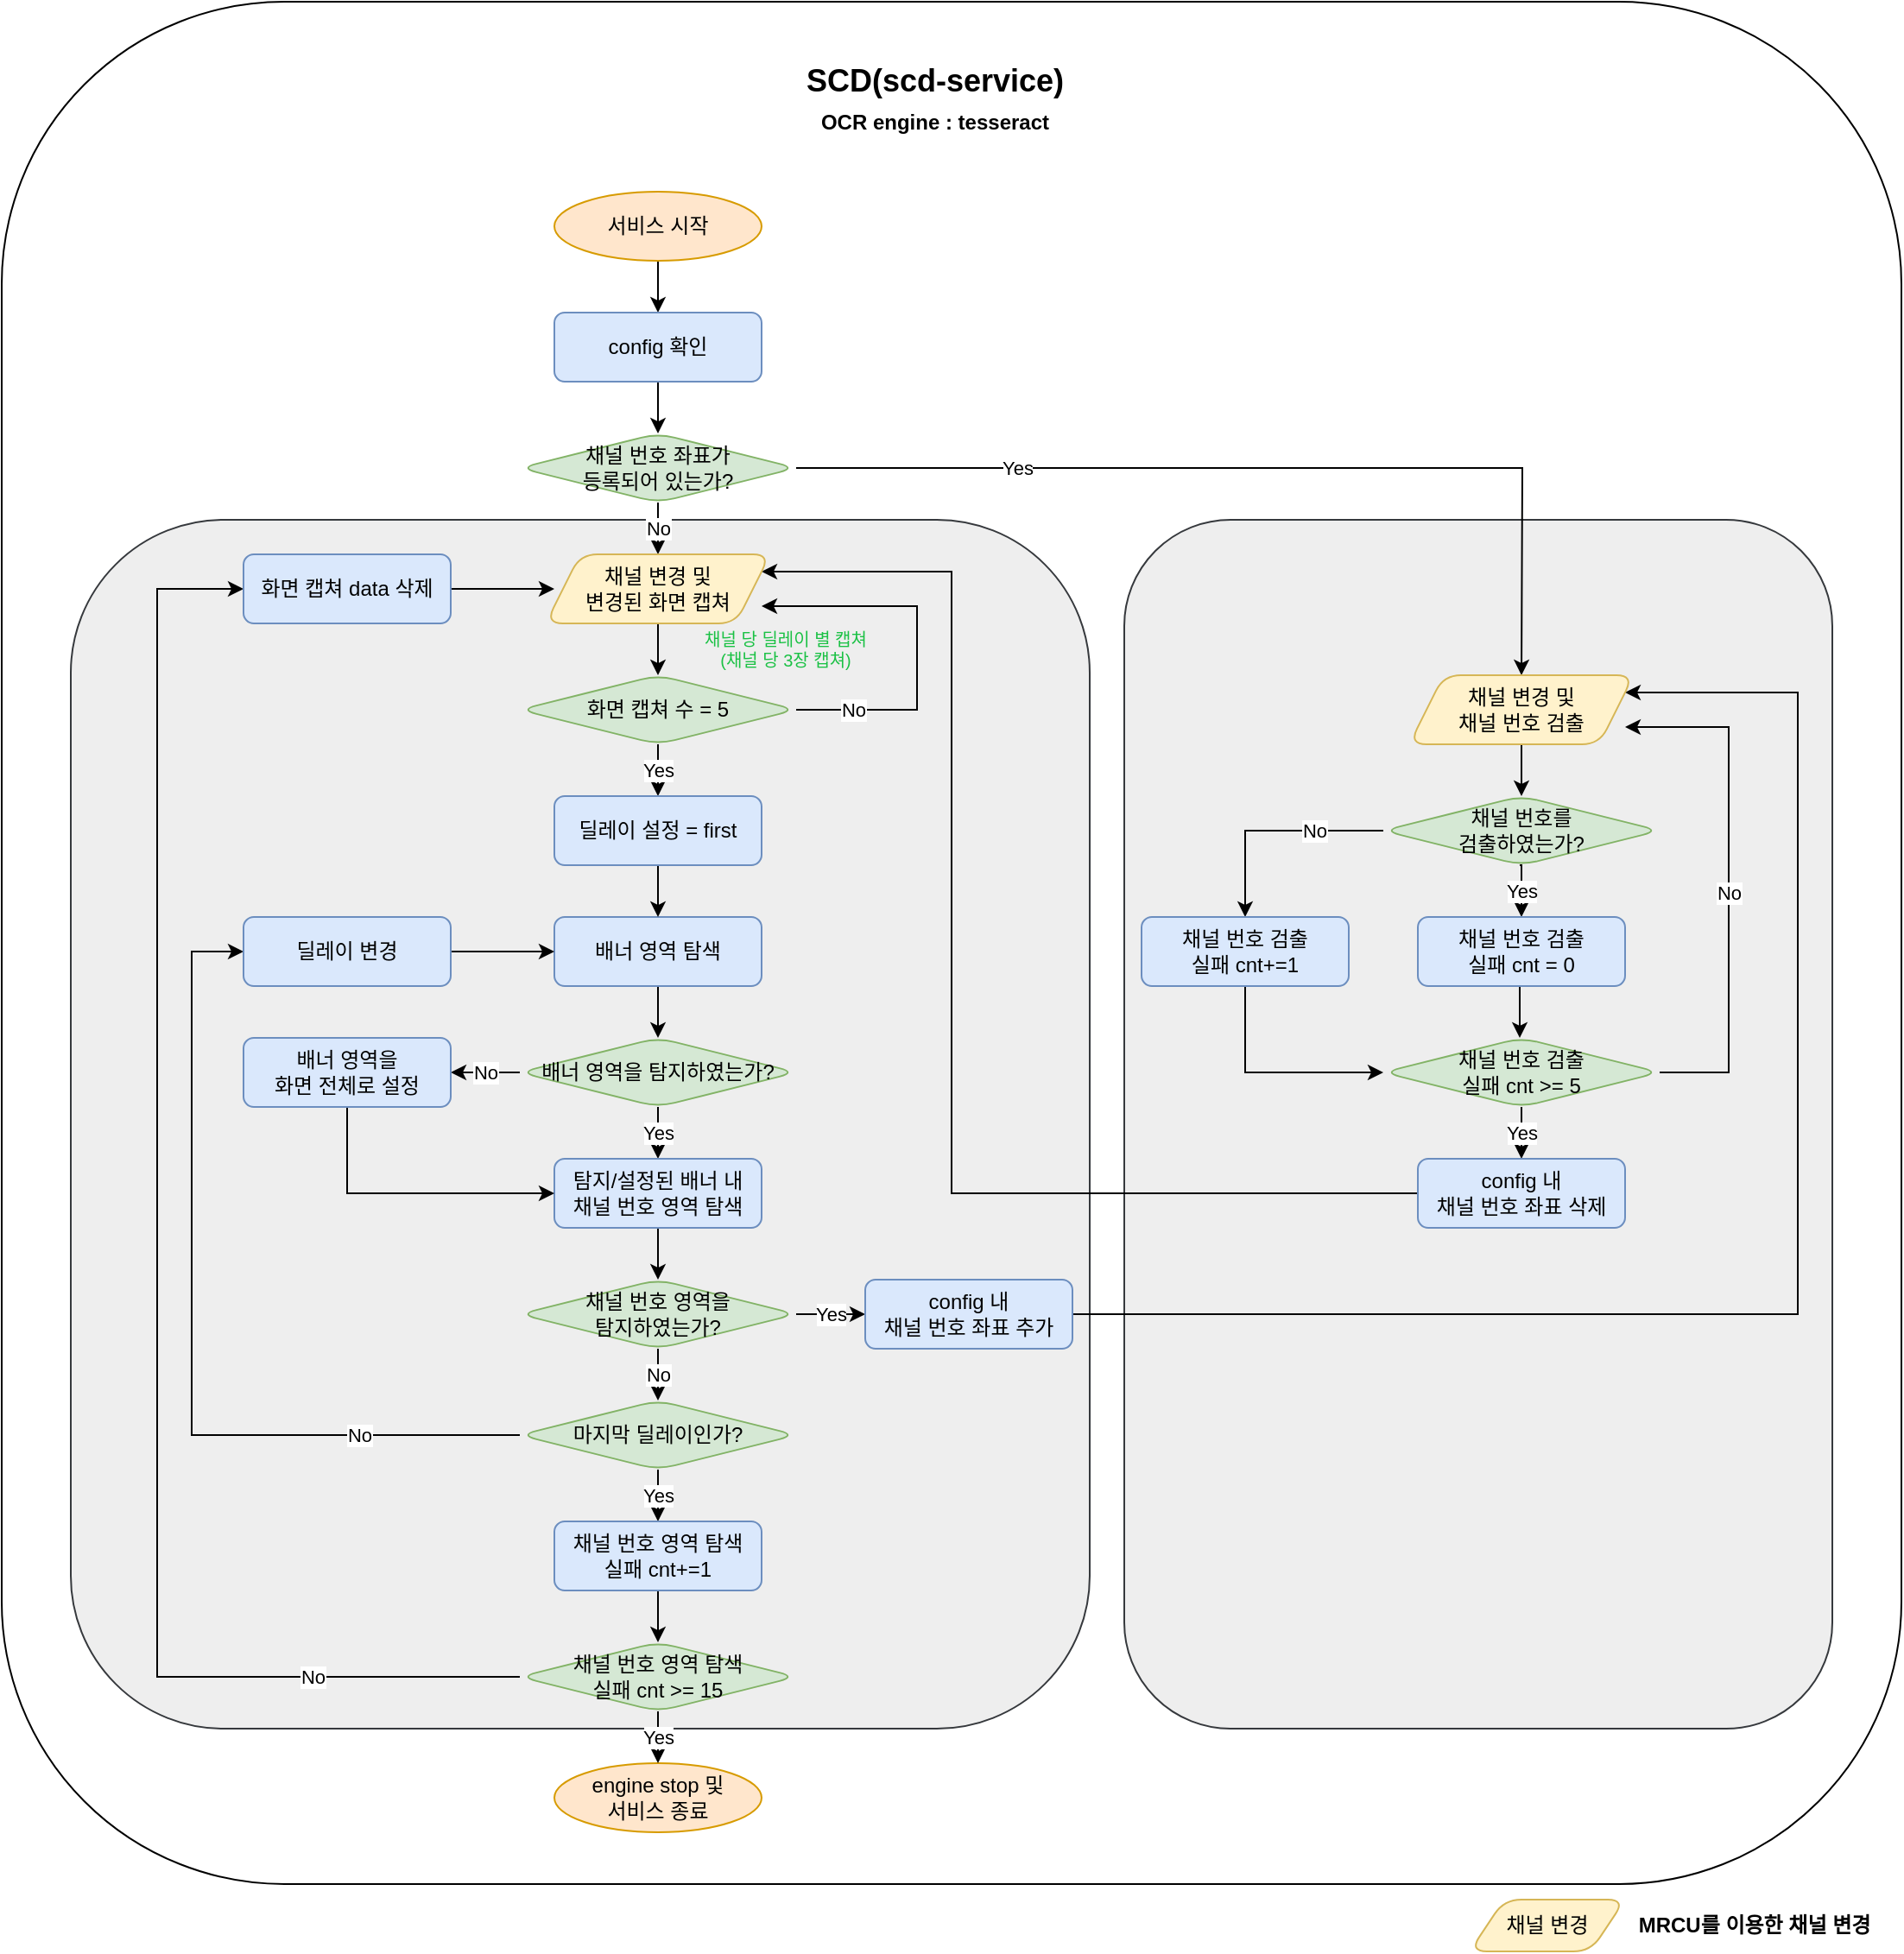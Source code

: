 <mxfile version="26.2.8">
  <diagram name="페이지-1" id="b8eCybg1pRbkd13Y90F7">
    <mxGraphModel dx="1758" dy="939" grid="1" gridSize="10" guides="1" tooltips="1" connect="1" arrows="1" fold="1" page="1" pageScale="1" pageWidth="827" pageHeight="1169" math="0" shadow="0">
      <root>
        <mxCell id="0" />
        <mxCell id="1" parent="0" />
        <mxCell id="jq5Cw4l_4Pwur3XnHgnu-114" value="" style="rounded=1;whiteSpace=wrap;html=1;" parent="1" vertex="1">
          <mxGeometry x="960" y="40" width="1100" height="1090" as="geometry" />
        </mxCell>
        <mxCell id="Ao5UFbPBeiHVH-7u4IyF-6" value="" style="rounded=1;whiteSpace=wrap;html=1;fillColor=#eeeeee;strokeColor=#36393d;" vertex="1" parent="1">
          <mxGeometry x="1610" y="340" width="410" height="700" as="geometry" />
        </mxCell>
        <mxCell id="Ao5UFbPBeiHVH-7u4IyF-5" value="" style="rounded=1;whiteSpace=wrap;html=1;fillColor=#eeeeee;strokeColor=#36393d;" vertex="1" parent="1">
          <mxGeometry x="1000" y="340" width="590" height="700" as="geometry" />
        </mxCell>
        <mxCell id="FyADekcgpO9czLupaLKr-50" value="&lt;span style=&quot;text-wrap-mode: nowrap;&quot;&gt;&lt;b&gt;MRCU를 이용한 채널 변경&lt;/b&gt;&lt;/span&gt;" style="text;html=1;align=center;verticalAlign=middle;whiteSpace=wrap;rounded=0;" parent="1" vertex="1">
          <mxGeometry x="1890" y="1139" width="170" height="30" as="geometry" />
        </mxCell>
        <mxCell id="jq5Cw4l_4Pwur3XnHgnu-115" style="edgeStyle=orthogonalEdgeStyle;rounded=0;orthogonalLoop=1;jettySize=auto;html=1;exitX=0.5;exitY=1;exitDx=0;exitDy=0;entryX=0.5;entryY=0;entryDx=0;entryDy=0;" parent="1" source="jq5Cw4l_4Pwur3XnHgnu-116" target="jq5Cw4l_4Pwur3XnHgnu-118" edge="1">
          <mxGeometry relative="1" as="geometry" />
        </mxCell>
        <mxCell id="jq5Cw4l_4Pwur3XnHgnu-116" value="서비스 시작" style="ellipse;whiteSpace=wrap;html=1;fillColor=#ffe6cc;strokeColor=#d79b00;" parent="1" vertex="1">
          <mxGeometry x="1280" y="150" width="120" height="40" as="geometry" />
        </mxCell>
        <mxCell id="jq5Cw4l_4Pwur3XnHgnu-117" style="edgeStyle=orthogonalEdgeStyle;rounded=0;orthogonalLoop=1;jettySize=auto;html=1;exitX=0.5;exitY=1;exitDx=0;exitDy=0;entryX=0.5;entryY=0;entryDx=0;entryDy=0;" parent="1" source="jq5Cw4l_4Pwur3XnHgnu-118" target="jq5Cw4l_4Pwur3XnHgnu-121" edge="1">
          <mxGeometry relative="1" as="geometry" />
        </mxCell>
        <mxCell id="jq5Cw4l_4Pwur3XnHgnu-118" value="config 확인" style="rounded=1;whiteSpace=wrap;html=1;fontSize=12;glass=0;strokeWidth=1;shadow=0;fillColor=#dae8fc;strokeColor=#6c8ebf;" parent="1" vertex="1">
          <mxGeometry x="1280" y="220" width="120" height="40" as="geometry" />
        </mxCell>
        <mxCell id="jq5Cw4l_4Pwur3XnHgnu-119" value="No" style="edgeStyle=orthogonalEdgeStyle;rounded=0;orthogonalLoop=1;jettySize=auto;html=1;exitX=0.5;exitY=1;exitDx=0;exitDy=0;entryX=0.5;entryY=0;entryDx=0;entryDy=0;" parent="1" source="jq5Cw4l_4Pwur3XnHgnu-121" edge="1">
          <mxGeometry relative="1" as="geometry">
            <mxPoint x="1340" y="360.0" as="targetPoint" />
          </mxGeometry>
        </mxCell>
        <mxCell id="jq5Cw4l_4Pwur3XnHgnu-191" value="Yes" style="edgeStyle=orthogonalEdgeStyle;rounded=0;orthogonalLoop=1;jettySize=auto;html=1;exitX=1;exitY=0.5;exitDx=0;exitDy=0;" parent="1" source="jq5Cw4l_4Pwur3XnHgnu-121" edge="1">
          <mxGeometry x="-0.528" relative="1" as="geometry">
            <mxPoint as="offset" />
            <mxPoint x="1840" y="430.0" as="targetPoint" />
          </mxGeometry>
        </mxCell>
        <mxCell id="jq5Cw4l_4Pwur3XnHgnu-121" value="채널 번호 좌표가&lt;div&gt;등록되어 있는가?&lt;/div&gt;" style="rhombus;whiteSpace=wrap;html=1;rounded=1;fillColor=#d5e8d4;strokeColor=#82b366;" parent="1" vertex="1">
          <mxGeometry x="1260" y="290" width="160" height="40" as="geometry" />
        </mxCell>
        <mxCell id="jq5Cw4l_4Pwur3XnHgnu-122" style="edgeStyle=orthogonalEdgeStyle;rounded=0;orthogonalLoop=1;jettySize=auto;html=1;exitX=0.5;exitY=1;exitDx=0;exitDy=0;entryX=0.5;entryY=0;entryDx=0;entryDy=0;" parent="1" target="jq5Cw4l_4Pwur3XnHgnu-129" edge="1">
          <mxGeometry relative="1" as="geometry">
            <mxPoint x="1340" y="400.0" as="sourcePoint" />
          </mxGeometry>
        </mxCell>
        <mxCell id="jq5Cw4l_4Pwur3XnHgnu-124" style="edgeStyle=orthogonalEdgeStyle;rounded=0;orthogonalLoop=1;jettySize=auto;html=1;exitX=0.5;exitY=1;exitDx=0;exitDy=0;entryX=0.5;entryY=0;entryDx=0;entryDy=0;" parent="1" source="jq5Cw4l_4Pwur3XnHgnu-125" target="jq5Cw4l_4Pwur3XnHgnu-132" edge="1">
          <mxGeometry relative="1" as="geometry" />
        </mxCell>
        <mxCell id="jq5Cw4l_4Pwur3XnHgnu-125" value="&lt;span style=&quot;background-color: transparent; color: light-dark(rgb(0, 0, 0), rgb(255, 255, 255));&quot;&gt;배너 영역 탐색&lt;/span&gt;" style="rounded=1;whiteSpace=wrap;html=1;fontSize=12;glass=0;strokeWidth=1;shadow=0;fillColor=#dae8fc;strokeColor=#6c8ebf;" parent="1" vertex="1">
          <mxGeometry x="1280" y="570" width="120" height="40" as="geometry" />
        </mxCell>
        <mxCell id="jq5Cw4l_4Pwur3XnHgnu-126" value="SCD(scd-service)&lt;br&gt;&lt;div&gt;&lt;div&gt;&lt;font style=&quot;font-size: 12px;&quot;&gt;OCR engine : tesseract&lt;/font&gt;&lt;/div&gt;&lt;/div&gt;" style="text;html=1;align=center;verticalAlign=middle;resizable=0;points=[];autosize=1;strokeColor=none;fillColor=none;fontSize=18;fontStyle=1" parent="1" vertex="1">
          <mxGeometry x="1420" y="66.5" width="160" height="60" as="geometry" />
        </mxCell>
        <mxCell id="jq5Cw4l_4Pwur3XnHgnu-128" value="Yes" style="edgeStyle=orthogonalEdgeStyle;rounded=0;orthogonalLoop=1;jettySize=auto;html=1;exitX=0.5;exitY=1;exitDx=0;exitDy=0;" parent="1" source="jq5Cw4l_4Pwur3XnHgnu-129" target="jq5Cw4l_4Pwur3XnHgnu-144" edge="1">
          <mxGeometry relative="1" as="geometry" />
        </mxCell>
        <mxCell id="jq5Cw4l_4Pwur3XnHgnu-196" value="No" style="edgeStyle=orthogonalEdgeStyle;rounded=0;orthogonalLoop=1;jettySize=auto;html=1;exitX=1;exitY=0.5;exitDx=0;exitDy=0;entryX=1;entryY=0.75;entryDx=0;entryDy=0;" parent="1" source="jq5Cw4l_4Pwur3XnHgnu-129" edge="1">
          <mxGeometry x="-0.7" relative="1" as="geometry">
            <Array as="points">
              <mxPoint x="1490" y="450" />
              <mxPoint x="1490" y="390" />
            </Array>
            <mxPoint as="offset" />
            <mxPoint x="1400" y="390.0" as="targetPoint" />
          </mxGeometry>
        </mxCell>
        <mxCell id="jq5Cw4l_4Pwur3XnHgnu-129" value="&lt;div&gt;&lt;span style=&quot;background-color: transparent; color: light-dark(rgb(0, 0, 0), rgb(255, 255, 255));&quot;&gt;화면 캡쳐 수 = 5&lt;/span&gt;&lt;/div&gt;" style="rhombus;whiteSpace=wrap;html=1;rounded=1;fillColor=#d5e8d4;strokeColor=#82b366;" parent="1" vertex="1">
          <mxGeometry x="1260" y="430" width="160" height="40" as="geometry" />
        </mxCell>
        <mxCell id="jq5Cw4l_4Pwur3XnHgnu-130" value="Yes" style="edgeStyle=orthogonalEdgeStyle;rounded=0;orthogonalLoop=1;jettySize=auto;html=1;exitX=0.5;exitY=1;exitDx=0;exitDy=0;" parent="1" source="jq5Cw4l_4Pwur3XnHgnu-132" target="jq5Cw4l_4Pwur3XnHgnu-134" edge="1">
          <mxGeometry relative="1" as="geometry" />
        </mxCell>
        <mxCell id="jq5Cw4l_4Pwur3XnHgnu-173" value="No" style="edgeStyle=orthogonalEdgeStyle;rounded=0;orthogonalLoop=1;jettySize=auto;html=1;exitX=0;exitY=0.5;exitDx=0;exitDy=0;" parent="1" source="jq5Cw4l_4Pwur3XnHgnu-132" target="jq5Cw4l_4Pwur3XnHgnu-171" edge="1">
          <mxGeometry relative="1" as="geometry" />
        </mxCell>
        <mxCell id="jq5Cw4l_4Pwur3XnHgnu-132" value="배너 영역을 탐지하였는가?" style="rhombus;whiteSpace=wrap;html=1;rounded=1;fillColor=#d5e8d4;strokeColor=#82b366;" parent="1" vertex="1">
          <mxGeometry x="1260" y="640" width="160" height="40" as="geometry" />
        </mxCell>
        <mxCell id="jq5Cw4l_4Pwur3XnHgnu-133" style="edgeStyle=orthogonalEdgeStyle;rounded=0;orthogonalLoop=1;jettySize=auto;html=1;exitX=0.5;exitY=1;exitDx=0;exitDy=0;entryX=0.5;entryY=0;entryDx=0;entryDy=0;" parent="1" source="jq5Cw4l_4Pwur3XnHgnu-134" target="jq5Cw4l_4Pwur3XnHgnu-139" edge="1">
          <mxGeometry relative="1" as="geometry" />
        </mxCell>
        <mxCell id="jq5Cw4l_4Pwur3XnHgnu-134" value="탐지/설정된 배너 내&lt;div&gt;채널 번호 영역 탐색&lt;/div&gt;" style="rounded=1;whiteSpace=wrap;html=1;fontSize=12;glass=0;strokeWidth=1;shadow=0;fillColor=#dae8fc;strokeColor=#6c8ebf;" parent="1" vertex="1">
          <mxGeometry x="1280" y="710" width="120" height="40" as="geometry" />
        </mxCell>
        <mxCell id="jq5Cw4l_4Pwur3XnHgnu-137" value="No" style="edgeStyle=orthogonalEdgeStyle;rounded=0;orthogonalLoop=1;jettySize=auto;html=1;exitX=0.5;exitY=1;exitDx=0;exitDy=0;entryX=0.5;entryY=0;entryDx=0;entryDy=0;" parent="1" source="jq5Cw4l_4Pwur3XnHgnu-139" target="jq5Cw4l_4Pwur3XnHgnu-150" edge="1">
          <mxGeometry relative="1" as="geometry" />
        </mxCell>
        <mxCell id="jq5Cw4l_4Pwur3XnHgnu-182" value="Yes" style="edgeStyle=orthogonalEdgeStyle;rounded=0;orthogonalLoop=1;jettySize=auto;html=1;exitX=1;exitY=0.5;exitDx=0;exitDy=0;" parent="1" source="jq5Cw4l_4Pwur3XnHgnu-139" target="jq5Cw4l_4Pwur3XnHgnu-181" edge="1">
          <mxGeometry relative="1" as="geometry" />
        </mxCell>
        <mxCell id="jq5Cw4l_4Pwur3XnHgnu-139" value="채널 번호 영역을&lt;div&gt;탐지하였는가?&lt;/div&gt;" style="rhombus;whiteSpace=wrap;html=1;rounded=1;fillColor=#d5e8d4;strokeColor=#82b366;" parent="1" vertex="1">
          <mxGeometry x="1260" y="780" width="160" height="40" as="geometry" />
        </mxCell>
        <mxCell id="jq5Cw4l_4Pwur3XnHgnu-142" value="&lt;span style=&quot;text-wrap-mode: nowrap;&quot;&gt;&lt;span&gt;채널 당 딜레이 별 캡쳐&lt;/span&gt;&lt;/span&gt;&lt;div&gt;&lt;span style=&quot;text-wrap-mode: nowrap;&quot;&gt;&lt;span&gt;(채널 당 3장 캡쳐)&lt;/span&gt;&lt;/span&gt;&lt;/div&gt;" style="text;html=1;align=center;verticalAlign=middle;whiteSpace=wrap;rounded=0;fontStyle=0;fontSize=10;fontColor=light-dark(#1ac144, #ededed);" parent="1" vertex="1">
          <mxGeometry x="1349" y="400" width="130" height="30" as="geometry" />
        </mxCell>
        <mxCell id="jq5Cw4l_4Pwur3XnHgnu-143" style="edgeStyle=orthogonalEdgeStyle;rounded=0;orthogonalLoop=1;jettySize=auto;html=1;exitX=0.5;exitY=1;exitDx=0;exitDy=0;entryX=0.5;entryY=0;entryDx=0;entryDy=0;" parent="1" source="jq5Cw4l_4Pwur3XnHgnu-144" target="jq5Cw4l_4Pwur3XnHgnu-125" edge="1">
          <mxGeometry relative="1" as="geometry" />
        </mxCell>
        <mxCell id="jq5Cw4l_4Pwur3XnHgnu-144" value="딜레이 설정 = first" style="rounded=1;whiteSpace=wrap;html=1;fontSize=12;glass=0;strokeWidth=1;shadow=0;fillColor=#dae8fc;strokeColor=#6c8ebf;" parent="1" vertex="1">
          <mxGeometry x="1280" y="500" width="120" height="40" as="geometry" />
        </mxCell>
        <mxCell id="jq5Cw4l_4Pwur3XnHgnu-147" value="engine stop 및&lt;div&gt;서비스 종료&lt;/div&gt;" style="ellipse;whiteSpace=wrap;html=1;fillColor=#ffe6cc;strokeColor=#d79b00;" parent="1" vertex="1">
          <mxGeometry x="1280" y="1060" width="120" height="40" as="geometry" />
        </mxCell>
        <mxCell id="jq5Cw4l_4Pwur3XnHgnu-149" value="Yes" style="edgeStyle=orthogonalEdgeStyle;rounded=0;orthogonalLoop=1;jettySize=auto;html=1;exitX=0.5;exitY=1;exitDx=0;exitDy=0;entryX=0.5;entryY=0;entryDx=0;entryDy=0;" parent="1" source="jq5Cw4l_4Pwur3XnHgnu-150" target="jq5Cw4l_4Pwur3XnHgnu-152" edge="1">
          <mxGeometry relative="1" as="geometry" />
        </mxCell>
        <mxCell id="jq5Cw4l_4Pwur3XnHgnu-175" value="No" style="edgeStyle=orthogonalEdgeStyle;rounded=0;orthogonalLoop=1;jettySize=auto;html=1;exitX=0;exitY=0.5;exitDx=0;exitDy=0;entryX=0;entryY=0.5;entryDx=0;entryDy=0;" parent="1" source="jq5Cw4l_4Pwur3XnHgnu-150" target="jq5Cw4l_4Pwur3XnHgnu-172" edge="1">
          <mxGeometry x="-0.625" relative="1" as="geometry">
            <Array as="points">
              <mxPoint x="1070" y="870" />
              <mxPoint x="1070" y="590" />
            </Array>
            <mxPoint x="1" as="offset" />
          </mxGeometry>
        </mxCell>
        <mxCell id="jq5Cw4l_4Pwur3XnHgnu-150" value="마지막 딜레이인가?" style="rhombus;whiteSpace=wrap;html=1;rounded=1;fillColor=#d5e8d4;strokeColor=#82b366;" parent="1" vertex="1">
          <mxGeometry x="1260" y="850" width="160" height="40" as="geometry" />
        </mxCell>
        <mxCell id="jq5Cw4l_4Pwur3XnHgnu-151" style="edgeStyle=orthogonalEdgeStyle;rounded=0;orthogonalLoop=1;jettySize=auto;html=1;exitX=0.5;exitY=1;exitDx=0;exitDy=0;entryX=0.5;entryY=0;entryDx=0;entryDy=0;" parent="1" source="jq5Cw4l_4Pwur3XnHgnu-152" target="jq5Cw4l_4Pwur3XnHgnu-155" edge="1">
          <mxGeometry relative="1" as="geometry" />
        </mxCell>
        <mxCell id="jq5Cw4l_4Pwur3XnHgnu-152" value="채널 번호 영역 탐색&lt;div&gt;실패 cnt+=1&lt;/div&gt;" style="rounded=1;whiteSpace=wrap;html=1;fontSize=12;glass=0;strokeWidth=1;shadow=0;fillColor=#dae8fc;strokeColor=#6c8ebf;" parent="1" vertex="1">
          <mxGeometry x="1280" y="920" width="120" height="40" as="geometry" />
        </mxCell>
        <mxCell id="jq5Cw4l_4Pwur3XnHgnu-153" value="Yes" style="edgeStyle=orthogonalEdgeStyle;rounded=0;orthogonalLoop=1;jettySize=auto;html=1;exitX=0.5;exitY=1;exitDx=0;exitDy=0;" parent="1" source="jq5Cw4l_4Pwur3XnHgnu-155" target="jq5Cw4l_4Pwur3XnHgnu-147" edge="1">
          <mxGeometry relative="1" as="geometry" />
        </mxCell>
        <mxCell id="jq5Cw4l_4Pwur3XnHgnu-178" value="No" style="edgeStyle=orthogonalEdgeStyle;rounded=0;orthogonalLoop=1;jettySize=auto;html=1;exitX=0;exitY=0.5;exitDx=0;exitDy=0;entryX=0;entryY=0.5;entryDx=0;entryDy=0;" parent="1" source="jq5Cw4l_4Pwur3XnHgnu-155" target="jq5Cw4l_4Pwur3XnHgnu-177" edge="1">
          <mxGeometry x="-0.732" relative="1" as="geometry">
            <Array as="points">
              <mxPoint x="1050" y="1010" />
              <mxPoint x="1050" y="380" />
            </Array>
            <mxPoint x="-1" as="offset" />
          </mxGeometry>
        </mxCell>
        <mxCell id="jq5Cw4l_4Pwur3XnHgnu-155" value="&lt;div&gt;채널 번호 영역 탐색&lt;/div&gt;&lt;div&gt;&lt;span style=&quot;background-color: transparent; color: light-dark(rgb(0, 0, 0), rgb(255, 255, 255));&quot;&gt;실패 cnt &amp;gt;= 15&lt;/span&gt;&lt;/div&gt;" style="rhombus;whiteSpace=wrap;html=1;rounded=1;fillColor=#d5e8d4;strokeColor=#82b366;" parent="1" vertex="1">
          <mxGeometry x="1260" y="990" width="160" height="40" as="geometry" />
        </mxCell>
        <mxCell id="jq5Cw4l_4Pwur3XnHgnu-160" value="Yes" style="edgeStyle=orthogonalEdgeStyle;rounded=0;orthogonalLoop=1;jettySize=auto;html=1;exitX=0.5;exitY=1;exitDx=0;exitDy=0;entryX=0.5;entryY=0;entryDx=0;entryDy=0;" parent="1" target="jq5Cw4l_4Pwur3XnHgnu-164" edge="1">
          <mxGeometry relative="1" as="geometry">
            <mxPoint x="1839.0" y="540" as="sourcePoint" />
          </mxGeometry>
        </mxCell>
        <mxCell id="jq5Cw4l_4Pwur3XnHgnu-188" value="No" style="edgeStyle=orthogonalEdgeStyle;rounded=0;orthogonalLoop=1;jettySize=auto;html=1;exitX=0;exitY=0.5;exitDx=0;exitDy=0;" parent="1" source="jq5Cw4l_4Pwur3XnHgnu-162" target="jq5Cw4l_4Pwur3XnHgnu-187" edge="1">
          <mxGeometry x="-0.385" relative="1" as="geometry">
            <mxPoint as="offset" />
          </mxGeometry>
        </mxCell>
        <mxCell id="jq5Cw4l_4Pwur3XnHgnu-162" value="채널 번호를&lt;div&gt;검출하였는가?&lt;/div&gt;" style="rhombus;whiteSpace=wrap;html=1;rounded=1;fillColor=#d5e8d4;strokeColor=#82b366;" parent="1" vertex="1">
          <mxGeometry x="1760" y="500" width="160" height="40" as="geometry" />
        </mxCell>
        <mxCell id="jq5Cw4l_4Pwur3XnHgnu-163" style="edgeStyle=orthogonalEdgeStyle;rounded=0;orthogonalLoop=1;jettySize=auto;html=1;exitX=0.5;exitY=1;exitDx=0;exitDy=0;entryX=0.5;entryY=0;entryDx=0;entryDy=0;" parent="1" source="jq5Cw4l_4Pwur3XnHgnu-164" edge="1">
          <mxGeometry relative="1" as="geometry">
            <mxPoint x="1839.0" y="640" as="targetPoint" />
          </mxGeometry>
        </mxCell>
        <mxCell id="jq5Cw4l_4Pwur3XnHgnu-164" value="채널 번호 검출&lt;div&gt;실패 cnt = 0&lt;/div&gt;" style="rounded=1;whiteSpace=wrap;html=1;fontSize=12;glass=0;strokeWidth=1;shadow=0;fillColor=#dae8fc;strokeColor=#6c8ebf;" parent="1" vertex="1">
          <mxGeometry x="1780" y="570" width="120" height="40" as="geometry" />
        </mxCell>
        <mxCell id="jq5Cw4l_4Pwur3XnHgnu-190" value="No" style="edgeStyle=orthogonalEdgeStyle;rounded=0;orthogonalLoop=1;jettySize=auto;html=1;exitX=1;exitY=0.5;exitDx=0;exitDy=0;entryX=1;entryY=0.75;entryDx=0;entryDy=0;" parent="1" source="jq5Cw4l_4Pwur3XnHgnu-167" edge="1">
          <mxGeometry x="-0.037" relative="1" as="geometry">
            <mxPoint x="1900" y="460.0" as="targetPoint" />
            <Array as="points">
              <mxPoint x="1960" y="660" />
              <mxPoint x="1960" y="460" />
            </Array>
            <mxPoint as="offset" />
          </mxGeometry>
        </mxCell>
        <mxCell id="jq5Cw4l_4Pwur3XnHgnu-193" value="Yes" style="edgeStyle=orthogonalEdgeStyle;rounded=0;orthogonalLoop=1;jettySize=auto;html=1;exitX=0.5;exitY=1;exitDx=0;exitDy=0;" parent="1" source="jq5Cw4l_4Pwur3XnHgnu-167" target="jq5Cw4l_4Pwur3XnHgnu-192" edge="1">
          <mxGeometry relative="1" as="geometry" />
        </mxCell>
        <mxCell id="jq5Cw4l_4Pwur3XnHgnu-167" value="&lt;div&gt;채널 번호 검출&lt;/div&gt;실패 cnt &amp;gt;= 5" style="rhombus;whiteSpace=wrap;html=1;rounded=1;fillColor=#d5e8d4;strokeColor=#82b366;" parent="1" vertex="1">
          <mxGeometry x="1760" y="640" width="160" height="40" as="geometry" />
        </mxCell>
        <mxCell id="jq5Cw4l_4Pwur3XnHgnu-174" style="edgeStyle=orthogonalEdgeStyle;rounded=0;orthogonalLoop=1;jettySize=auto;html=1;exitX=0.5;exitY=1;exitDx=0;exitDy=0;entryX=0;entryY=0.5;entryDx=0;entryDy=0;" parent="1" source="jq5Cw4l_4Pwur3XnHgnu-171" target="jq5Cw4l_4Pwur3XnHgnu-134" edge="1">
          <mxGeometry relative="1" as="geometry" />
        </mxCell>
        <mxCell id="jq5Cw4l_4Pwur3XnHgnu-171" value="배너 영역을&lt;div&gt;화면 전체로 설정&lt;/div&gt;" style="rounded=1;whiteSpace=wrap;html=1;fontSize=12;glass=0;strokeWidth=1;shadow=0;fillColor=#dae8fc;strokeColor=#6c8ebf;" parent="1" vertex="1">
          <mxGeometry x="1100" y="640" width="120" height="40" as="geometry" />
        </mxCell>
        <mxCell id="jq5Cw4l_4Pwur3XnHgnu-176" style="edgeStyle=orthogonalEdgeStyle;rounded=0;orthogonalLoop=1;jettySize=auto;html=1;exitX=1;exitY=0.5;exitDx=0;exitDy=0;" parent="1" source="jq5Cw4l_4Pwur3XnHgnu-172" target="jq5Cw4l_4Pwur3XnHgnu-125" edge="1">
          <mxGeometry relative="1" as="geometry" />
        </mxCell>
        <mxCell id="jq5Cw4l_4Pwur3XnHgnu-172" value="딜레이 변경" style="rounded=1;whiteSpace=wrap;html=1;fontSize=12;glass=0;strokeWidth=1;shadow=0;fillColor=#dae8fc;strokeColor=#6c8ebf;" parent="1" vertex="1">
          <mxGeometry x="1100" y="570" width="120" height="40" as="geometry" />
        </mxCell>
        <mxCell id="jq5Cw4l_4Pwur3XnHgnu-179" style="edgeStyle=orthogonalEdgeStyle;rounded=0;orthogonalLoop=1;jettySize=auto;html=1;exitX=1;exitY=0.5;exitDx=0;exitDy=0;" parent="1" source="jq5Cw4l_4Pwur3XnHgnu-177" edge="1">
          <mxGeometry relative="1" as="geometry">
            <mxPoint x="1280" y="380.0" as="targetPoint" />
          </mxGeometry>
        </mxCell>
        <mxCell id="jq5Cw4l_4Pwur3XnHgnu-177" value="화면 캡쳐 data 삭제" style="rounded=1;whiteSpace=wrap;html=1;fontSize=12;glass=0;strokeWidth=1;shadow=0;fillColor=#dae8fc;strokeColor=#6c8ebf;" parent="1" vertex="1">
          <mxGeometry x="1100" y="360" width="120" height="40" as="geometry" />
        </mxCell>
        <mxCell id="jq5Cw4l_4Pwur3XnHgnu-200" style="edgeStyle=orthogonalEdgeStyle;rounded=0;orthogonalLoop=1;jettySize=auto;html=1;exitX=1;exitY=0.5;exitDx=0;exitDy=0;entryX=1;entryY=0.25;entryDx=0;entryDy=0;" parent="1" source="jq5Cw4l_4Pwur3XnHgnu-181" edge="1">
          <mxGeometry relative="1" as="geometry">
            <Array as="points">
              <mxPoint x="2000" y="800" />
              <mxPoint x="2000" y="440" />
            </Array>
            <mxPoint x="1900" y="440.0" as="targetPoint" />
          </mxGeometry>
        </mxCell>
        <mxCell id="jq5Cw4l_4Pwur3XnHgnu-181" value="config 내&lt;div&gt;채널 번호 좌표 추가&lt;/div&gt;" style="rounded=1;whiteSpace=wrap;html=1;fontSize=12;glass=0;strokeWidth=1;shadow=0;fillColor=#dae8fc;strokeColor=#6c8ebf;" parent="1" vertex="1">
          <mxGeometry x="1460" y="780" width="120" height="40" as="geometry" />
        </mxCell>
        <mxCell id="jq5Cw4l_4Pwur3XnHgnu-189" style="edgeStyle=orthogonalEdgeStyle;rounded=0;orthogonalLoop=1;jettySize=auto;html=1;exitX=0.5;exitY=1;exitDx=0;exitDy=0;entryX=0;entryY=0.5;entryDx=0;entryDy=0;" parent="1" source="jq5Cw4l_4Pwur3XnHgnu-187" target="jq5Cw4l_4Pwur3XnHgnu-167" edge="1">
          <mxGeometry relative="1" as="geometry" />
        </mxCell>
        <mxCell id="jq5Cw4l_4Pwur3XnHgnu-187" value="채널 번호 검출&lt;div&gt;실패 cnt+=1&lt;/div&gt;" style="rounded=1;whiteSpace=wrap;html=1;fontSize=12;glass=0;strokeWidth=1;shadow=0;fillColor=#dae8fc;strokeColor=#6c8ebf;" parent="1" vertex="1">
          <mxGeometry x="1620" y="570" width="120" height="40" as="geometry" />
        </mxCell>
        <mxCell id="jq5Cw4l_4Pwur3XnHgnu-199" style="edgeStyle=orthogonalEdgeStyle;rounded=0;orthogonalLoop=1;jettySize=auto;html=1;exitX=0;exitY=0.5;exitDx=0;exitDy=0;entryX=1;entryY=0.25;entryDx=0;entryDy=0;" parent="1" source="jq5Cw4l_4Pwur3XnHgnu-192" edge="1">
          <mxGeometry relative="1" as="geometry">
            <Array as="points">
              <mxPoint x="1510" y="730" />
              <mxPoint x="1510" y="370" />
            </Array>
            <mxPoint x="1400" y="370.0" as="targetPoint" />
          </mxGeometry>
        </mxCell>
        <mxCell id="jq5Cw4l_4Pwur3XnHgnu-192" value="config 내&lt;div&gt;채널 번호 좌표 삭제&lt;/div&gt;" style="rounded=1;whiteSpace=wrap;html=1;fontSize=12;glass=0;strokeWidth=1;shadow=0;fillColor=#dae8fc;strokeColor=#6c8ebf;" parent="1" vertex="1">
          <mxGeometry x="1780" y="710" width="120" height="40" as="geometry" />
        </mxCell>
        <mxCell id="Ao5UFbPBeiHVH-7u4IyF-1" value="채널 변경 및&lt;div&gt;변경된 화면 캡쳐&lt;/div&gt;" style="shape=parallelogram;perimeter=parallelogramPerimeter;whiteSpace=wrap;html=1;fixedSize=1;rounded=1;fillColor=#fff2cc;strokeColor=#d6b656;" vertex="1" parent="1">
          <mxGeometry x="1275" y="360" width="130" height="40" as="geometry" />
        </mxCell>
        <mxCell id="Ao5UFbPBeiHVH-7u4IyF-4" style="edgeStyle=orthogonalEdgeStyle;rounded=0;orthogonalLoop=1;jettySize=auto;html=1;exitX=0.5;exitY=1;exitDx=0;exitDy=0;entryX=0.5;entryY=0;entryDx=0;entryDy=0;" edge="1" parent="1" source="Ao5UFbPBeiHVH-7u4IyF-3" target="jq5Cw4l_4Pwur3XnHgnu-162">
          <mxGeometry relative="1" as="geometry" />
        </mxCell>
        <mxCell id="Ao5UFbPBeiHVH-7u4IyF-3" value="채널 변경 및&lt;div&gt;채널 번호 검출&lt;/div&gt;" style="shape=parallelogram;perimeter=parallelogramPerimeter;whiteSpace=wrap;html=1;fixedSize=1;rounded=1;fillColor=#fff2cc;strokeColor=#d6b656;" vertex="1" parent="1">
          <mxGeometry x="1775" y="430" width="130" height="40" as="geometry" />
        </mxCell>
        <mxCell id="Ao5UFbPBeiHVH-7u4IyF-7" value="채널 변경" style="shape=parallelogram;perimeter=parallelogramPerimeter;whiteSpace=wrap;html=1;fixedSize=1;rounded=1;fillColor=#fff2cc;strokeColor=#d6b656;" vertex="1" parent="1">
          <mxGeometry x="1810" y="1139" width="90" height="30" as="geometry" />
        </mxCell>
      </root>
    </mxGraphModel>
  </diagram>
</mxfile>
